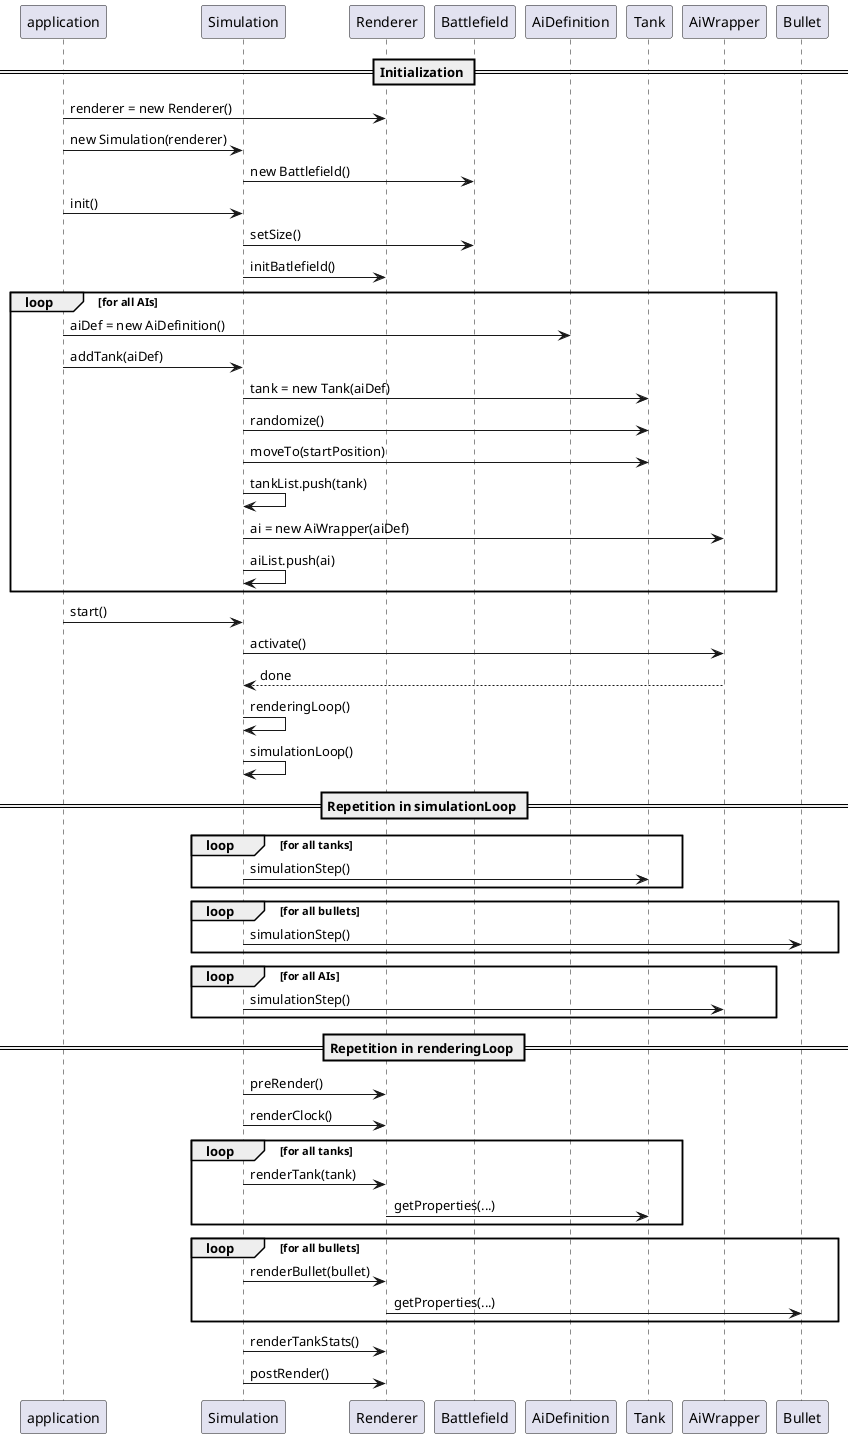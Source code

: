 @startuml

    participant application
    participant Simulation
    participant Renderer

    == Initialization ==
    application -> Renderer : renderer = new Renderer()
    application -> Simulation : new Simulation(renderer)
    Simulation -> Battlefield : new Battlefield()
    application -> Simulation : init()
    Simulation -> Battlefield : setSize()
    Simulation -> Renderer : initBatlefield()

    loop for all AIs
        application -> AiDefinition : aiDef = new AiDefinition()
        application -> Simulation : addTank(aiDef)
        Simulation -> Tank : tank = new Tank(aiDef)
        Simulation -> Tank : randomize()
        Simulation -> Tank : moveTo(startPosition)
        Simulation -> Simulation : tankList.push(tank)
        Simulation -> AiWrapper : ai = new AiWrapper(aiDef)
        Simulation -> Simulation : aiList.push(ai)
    end

    application -> Simulation : start()
    Simulation -> AiWrapper : activate()
    AiWrapper --> Simulation : done
    Simulation -> Simulation : renderingLoop()
    Simulation -> Simulation : simulationLoop()

    == Repetition in simulationLoop ==
    loop for all tanks
        Simulation -> Tank : simulationStep()
    end
    loop for all bullets
        Simulation -> Bullet : simulationStep()
    end
    loop for all AIs
        Simulation -> AiWrapper : simulationStep()
    end

    == Repetition in renderingLoop ==
    Simulation -> Renderer : preRender()
    Simulation -> Renderer : renderClock()
    loop for all tanks
        Simulation -> Renderer : renderTank(tank)
        Renderer -> Tank : getProperties(...)
    end
    loop for all bullets
        Simulation -> Renderer : renderBullet(bullet)
        Renderer -> Bullet : getProperties(...)
    end
    Simulation -> Renderer : renderTankStats()
    Simulation -> Renderer : postRender()

@enduml
